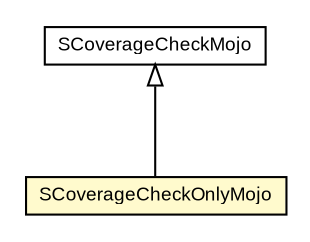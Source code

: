#!/usr/local/bin/dot
#
# Class diagram 
# Generated by UMLGraph version R5_6-24-gf6e263 (http://www.umlgraph.org/)
#

digraph G {
	edge [fontname="arial",fontsize=10,labelfontname="arial",labelfontsize=10];
	node [fontname="arial",fontsize=10,shape=plaintext];
	nodesep=0.25;
	ranksep=0.5;
	// org.scoverage.plugin.SCoverageCheckOnlyMojo
	c88 [label=<<table title="org.scoverage.plugin.SCoverageCheckOnlyMojo" border="0" cellborder="1" cellspacing="0" cellpadding="2" port="p" bgcolor="lemonChiffon" href="./SCoverageCheckOnlyMojo.html">
		<tr><td><table border="0" cellspacing="0" cellpadding="1">
<tr><td align="center" balign="center"> SCoverageCheckOnlyMojo </td></tr>
		</table></td></tr>
		</table>>, URL="./SCoverageCheckOnlyMojo.html", fontname="arial", fontcolor="black", fontsize=9.0];
	// org.scoverage.plugin.SCoverageCheckMojo
	c89 [label=<<table title="org.scoverage.plugin.SCoverageCheckMojo" border="0" cellborder="1" cellspacing="0" cellpadding="2" port="p" href="./SCoverageCheckMojo.html">
		<tr><td><table border="0" cellspacing="0" cellpadding="1">
<tr><td align="center" balign="center"> SCoverageCheckMojo </td></tr>
		</table></td></tr>
		</table>>, URL="./SCoverageCheckMojo.html", fontname="arial", fontcolor="black", fontsize=9.0];
	//org.scoverage.plugin.SCoverageCheckOnlyMojo extends org.scoverage.plugin.SCoverageCheckMojo
	c89:p -> c88:p [dir=back,arrowtail=empty];
}

